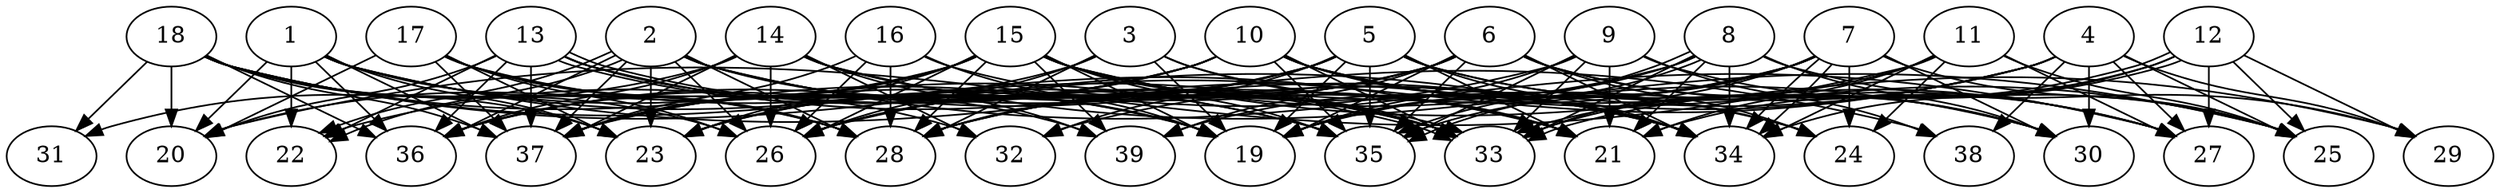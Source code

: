 // DAG (tier=3-complex, mode=compute, n=39, ccr=0.491, fat=0.848, density=0.682, regular=0.360, jump=0.300, mindata=1048576, maxdata=16777216)
// DAG automatically generated by daggen at Sun Aug 24 16:33:34 2025
// /home/ermia/Project/Environments/daggen/bin/daggen --dot --ccr 0.491 --fat 0.848 --regular 0.360 --density 0.682 --jump 0.300 --mindata 1048576 --maxdata 16777216 -n 39 
digraph G {
  1 [size="3589208865629689344", alpha="0.06", expect_size="1794604432814844672"]
  1 -> 19 [size ="1337065472000000"]
  1 -> 20 [size ="1337065472000000"]
  1 -> 22 [size ="1337065472000000"]
  1 -> 23 [size ="1337065472000000"]
  1 -> 28 [size ="1337065472000000"]
  1 -> 33 [size ="1337065472000000"]
  1 -> 36 [size ="1337065472000000"]
  1 -> 37 [size ="1337065472000000"]
  1 -> 38 [size ="1337065472000000"]
  2 [size="816632696212708917248", alpha="0.19", expect_size="408316348106354458624"]
  2 -> 19 [size ="698942039785472"]
  2 -> 22 [size ="698942039785472"]
  2 -> 22 [size ="698942039785472"]
  2 -> 23 [size ="698942039785472"]
  2 -> 26 [size ="698942039785472"]
  2 -> 27 [size ="698942039785472"]
  2 -> 28 [size ="698942039785472"]
  2 -> 33 [size ="698942039785472"]
  2 -> 34 [size ="698942039785472"]
  2 -> 36 [size ="698942039785472"]
  2 -> 37 [size ="698942039785472"]
  3 [size="2873094037790038949888", alpha="0.02", expect_size="1436547018895019474944"]
  3 -> 19 [size ="1616800919846912"]
  3 -> 21 [size ="1616800919846912"]
  3 -> 26 [size ="1616800919846912"]
  3 -> 28 [size ="1616800919846912"]
  3 -> 34 [size ="1616800919846912"]
  3 -> 37 [size ="1616800919846912"]
  4 [size="429298144900284224", alpha="0.11", expect_size="214649072450142112"]
  4 -> 19 [size ="817192186675200"]
  4 -> 25 [size ="817192186675200"]
  4 -> 26 [size ="817192186675200"]
  4 -> 27 [size ="817192186675200"]
  4 -> 28 [size ="817192186675200"]
  4 -> 29 [size ="817192186675200"]
  4 -> 30 [size ="817192186675200"]
  4 -> 32 [size ="817192186675200"]
  4 -> 38 [size ="817192186675200"]
  5 [size="117269091265282048000", alpha="0.10", expect_size="58634545632641024000"]
  5 -> 19 [size ="191666271027200"]
  5 -> 21 [size ="191666271027200"]
  5 -> 23 [size ="191666271027200"]
  5 -> 26 [size ="191666271027200"]
  5 -> 27 [size ="191666271027200"]
  5 -> 30 [size ="191666271027200"]
  5 -> 32 [size ="191666271027200"]
  5 -> 34 [size ="191666271027200"]
  5 -> 35 [size ="191666271027200"]
  5 -> 36 [size ="191666271027200"]
  6 [size="38508445392627976", alpha="0.06", expect_size="19254222696313988"]
  6 -> 19 [size ="897046542286848"]
  6 -> 23 [size ="897046542286848"]
  6 -> 24 [size ="897046542286848"]
  6 -> 26 [size ="897046542286848"]
  6 -> 27 [size ="897046542286848"]
  6 -> 28 [size ="897046542286848"]
  6 -> 30 [size ="897046542286848"]
  6 -> 34 [size ="897046542286848"]
  6 -> 35 [size ="897046542286848"]
  6 -> 39 [size ="897046542286848"]
  7 [size="26709371143763380", alpha="0.08", expect_size="13354685571881690"]
  7 -> 19 [size ="460975559933952"]
  7 -> 24 [size ="460975559933952"]
  7 -> 25 [size ="460975559933952"]
  7 -> 28 [size ="460975559933952"]
  7 -> 30 [size ="460975559933952"]
  7 -> 33 [size ="460975559933952"]
  7 -> 34 [size ="460975559933952"]
  7 -> 34 [size ="460975559933952"]
  7 -> 35 [size ="460975559933952"]
  7 -> 39 [size ="460975559933952"]
  8 [size="2315552589853161984", alpha="0.06", expect_size="1157776294926580992"]
  8 -> 19 [size ="779711726747648"]
  8 -> 21 [size ="779711726747648"]
  8 -> 28 [size ="779711726747648"]
  8 -> 29 [size ="779711726747648"]
  8 -> 30 [size ="779711726747648"]
  8 -> 33 [size ="779711726747648"]
  8 -> 34 [size ="779711726747648"]
  8 -> 35 [size ="779711726747648"]
  8 -> 35 [size ="779711726747648"]
  9 [size="97636713343374832", alpha="0.08", expect_size="48818356671687416"]
  9 -> 19 [size ="1736322477719552"]
  9 -> 21 [size ="1736322477719552"]
  9 -> 25 [size ="1736322477719552"]
  9 -> 33 [size ="1736322477719552"]
  9 -> 35 [size ="1736322477719552"]
  9 -> 37 [size ="1736322477719552"]
  9 -> 38 [size ="1736322477719552"]
  10 [size="864832825726714240", alpha="0.04", expect_size="432416412863357120"]
  10 -> 22 [size ="338675921584128"]
  10 -> 23 [size ="338675921584128"]
  10 -> 24 [size ="338675921584128"]
  10 -> 25 [size ="338675921584128"]
  10 -> 27 [size ="338675921584128"]
  10 -> 33 [size ="338675921584128"]
  10 -> 34 [size ="338675921584128"]
  10 -> 35 [size ="338675921584128"]
  10 -> 36 [size ="338675921584128"]
  10 -> 37 [size ="338675921584128"]
  11 [size="3542201772985939456", alpha="0.10", expect_size="1771100886492969728"]
  11 -> 20 [size ="1936574212210688"]
  11 -> 21 [size ="1936574212210688"]
  11 -> 24 [size ="1936574212210688"]
  11 -> 25 [size ="1936574212210688"]
  11 -> 27 [size ="1936574212210688"]
  11 -> 33 [size ="1936574212210688"]
  11 -> 34 [size ="1936574212210688"]
  12 [size="1149884245888869597184", alpha="0.17", expect_size="574942122944434798592"]
  12 -> 21 [size ="878063793471488"]
  12 -> 25 [size ="878063793471488"]
  12 -> 27 [size ="878063793471488"]
  12 -> 29 [size ="878063793471488"]
  12 -> 33 [size ="878063793471488"]
  12 -> 33 [size ="878063793471488"]
  12 -> 34 [size ="878063793471488"]
  13 [size="993710314275968128", alpha="0.01", expect_size="496855157137984064"]
  13 -> 19 [size ="532183567564800"]
  13 -> 20 [size ="532183567564800"]
  13 -> 22 [size ="532183567564800"]
  13 -> 33 [size ="532183567564800"]
  13 -> 33 [size ="532183567564800"]
  13 -> 34 [size ="532183567564800"]
  13 -> 36 [size ="532183567564800"]
  13 -> 37 [size ="532183567564800"]
  13 -> 39 [size ="532183567564800"]
  14 [size="79721973299804110848", alpha="0.12", expect_size="39860986649902055424"]
  14 -> 21 [size ="148186513539072"]
  14 -> 25 [size ="148186513539072"]
  14 -> 26 [size ="148186513539072"]
  14 -> 31 [size ="148186513539072"]
  14 -> 32 [size ="148186513539072"]
  14 -> 33 [size ="148186513539072"]
  14 -> 36 [size ="148186513539072"]
  14 -> 37 [size ="148186513539072"]
  14 -> 39 [size ="148186513539072"]
  15 [size="651412625863834", alpha="0.11", expect_size="325706312931917"]
  15 -> 19 [size ="10391547543552"]
  15 -> 20 [size ="10391547543552"]
  15 -> 23 [size ="10391547543552"]
  15 -> 24 [size ="10391547543552"]
  15 -> 26 [size ="10391547543552"]
  15 -> 28 [size ="10391547543552"]
  15 -> 29 [size ="10391547543552"]
  15 -> 30 [size ="10391547543552"]
  15 -> 33 [size ="10391547543552"]
  15 -> 35 [size ="10391547543552"]
  15 -> 36 [size ="10391547543552"]
  15 -> 37 [size ="10391547543552"]
  15 -> 39 [size ="10391547543552"]
  16 [size="4396397449812176273408", alpha="0.17", expect_size="2198198724906088136704"]
  16 -> 19 [size ="2146946810642432"]
  16 -> 21 [size ="2146946810642432"]
  16 -> 26 [size ="2146946810642432"]
  16 -> 28 [size ="2146946810642432"]
  16 -> 37 [size ="2146946810642432"]
  17 [size="773883367148421", alpha="0.08", expect_size="386941683574210"]
  17 -> 20 [size ="21421182943232"]
  17 -> 23 [size ="21421182943232"]
  17 -> 26 [size ="21421182943232"]
  17 -> 28 [size ="21421182943232"]
  17 -> 32 [size ="21421182943232"]
  17 -> 35 [size ="21421182943232"]
  17 -> 37 [size ="21421182943232"]
  18 [size="14783758194296086", alpha="0.06", expect_size="7391879097148043"]
  18 -> 20 [size ="371746607726592"]
  18 -> 21 [size ="371746607726592"]
  18 -> 23 [size ="371746607726592"]
  18 -> 26 [size ="371746607726592"]
  18 -> 28 [size ="371746607726592"]
  18 -> 31 [size ="371746607726592"]
  18 -> 34 [size ="371746607726592"]
  18 -> 35 [size ="371746607726592"]
  18 -> 36 [size ="371746607726592"]
  18 -> 37 [size ="371746607726592"]
  19 [size="3318693137179594", alpha="0.14", expect_size="1659346568589797"]
  20 [size="2471212445747832832", alpha="0.02", expect_size="1235606222873916416"]
  21 [size="417703823147008000000", alpha="0.12", expect_size="208851911573504000000"]
  22 [size="16582431564010756", alpha="0.00", expect_size="8291215782005378"]
  23 [size="13305788786135018", alpha="0.09", expect_size="6652894393067509"]
  24 [size="727902092628670976", alpha="0.09", expect_size="363951046314335488"]
  25 [size="82339090689673632", alpha="0.07", expect_size="41169545344836816"]
  26 [size="92163644579937088", alpha="0.05", expect_size="46081822289968544"]
  27 [size="122952086781830365184", alpha="0.18", expect_size="61476043390915182592"]
  28 [size="283314052788160224", alpha="0.13", expect_size="141657026394080112"]
  29 [size="350591130673289887744", alpha="0.08", expect_size="175295565336644943872"]
  30 [size="34560820857353568", alpha="0.02", expect_size="17280410428676784"]
  31 [size="2058634873914217463808", alpha="0.03", expect_size="1029317436957108731904"]
  32 [size="30761493496973420", alpha="0.08", expect_size="15380746748486710"]
  33 [size="821065268815196416", alpha="0.11", expect_size="410532634407598208"]
  34 [size="2390374548148535296", alpha="0.02", expect_size="1195187274074267648"]
  35 [size="2386883591400979431424", alpha="0.00", expect_size="1193441795700489715712"]
  36 [size="457809713389641024", alpha="0.12", expect_size="228904856694820512"]
  37 [size="126839122664320288", alpha="0.14", expect_size="63419561332160144"]
  38 [size="453347316510954094592", alpha="0.03", expect_size="226673658255477047296"]
  39 [size="588314163951825920", alpha="0.17", expect_size="294157081975912960"]
}